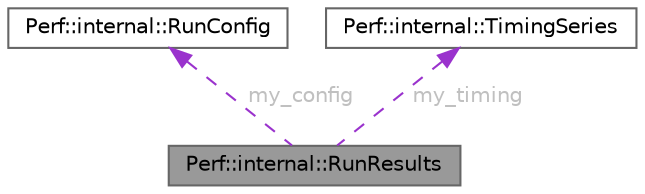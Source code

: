 digraph "Perf::internal::RunResults"
{
 // LATEX_PDF_SIZE
  bgcolor="transparent";
  edge [fontname=Helvetica,fontsize=10,labelfontname=Helvetica,labelfontsize=10];
  node [fontname=Helvetica,fontsize=10,shape=box,height=0.2,width=0.4];
  Node1 [id="Node000001",label="Perf::internal::RunResults",height=0.2,width=0.4,color="gray40", fillcolor="grey60", style="filled", fontcolor="black",tooltip="Settings and timing results for a test run configuration"];
  Node2 -> Node1 [id="edge1_Node000001_Node000002",dir="back",color="darkorchid3",style="dashed",tooltip=" ",label=" my_config",fontcolor="grey" ];
  Node2 [id="Node000002",label="Perf::internal::RunConfig",height=0.2,width=0.4,color="gray40", fillcolor="white", style="filled",URL="$struct_perf_1_1internal_1_1_run_config.html",tooltip="Settings of a test run configuration"];
  Node3 -> Node1 [id="edge2_Node000001_Node000003",dir="back",color="darkorchid3",style="dashed",tooltip=" ",label=" my_timing",fontcolor="grey" ];
  Node3 [id="Node000003",label="Perf::internal::TimingSeries",height=0.2,width=0.4,color="gray40", fillcolor="white", style="filled",URL="$struct_perf_1_1internal_1_1_timing_series.html",tooltip="Timing data for the series of repeated runs and results of their statistical processing"];
}
